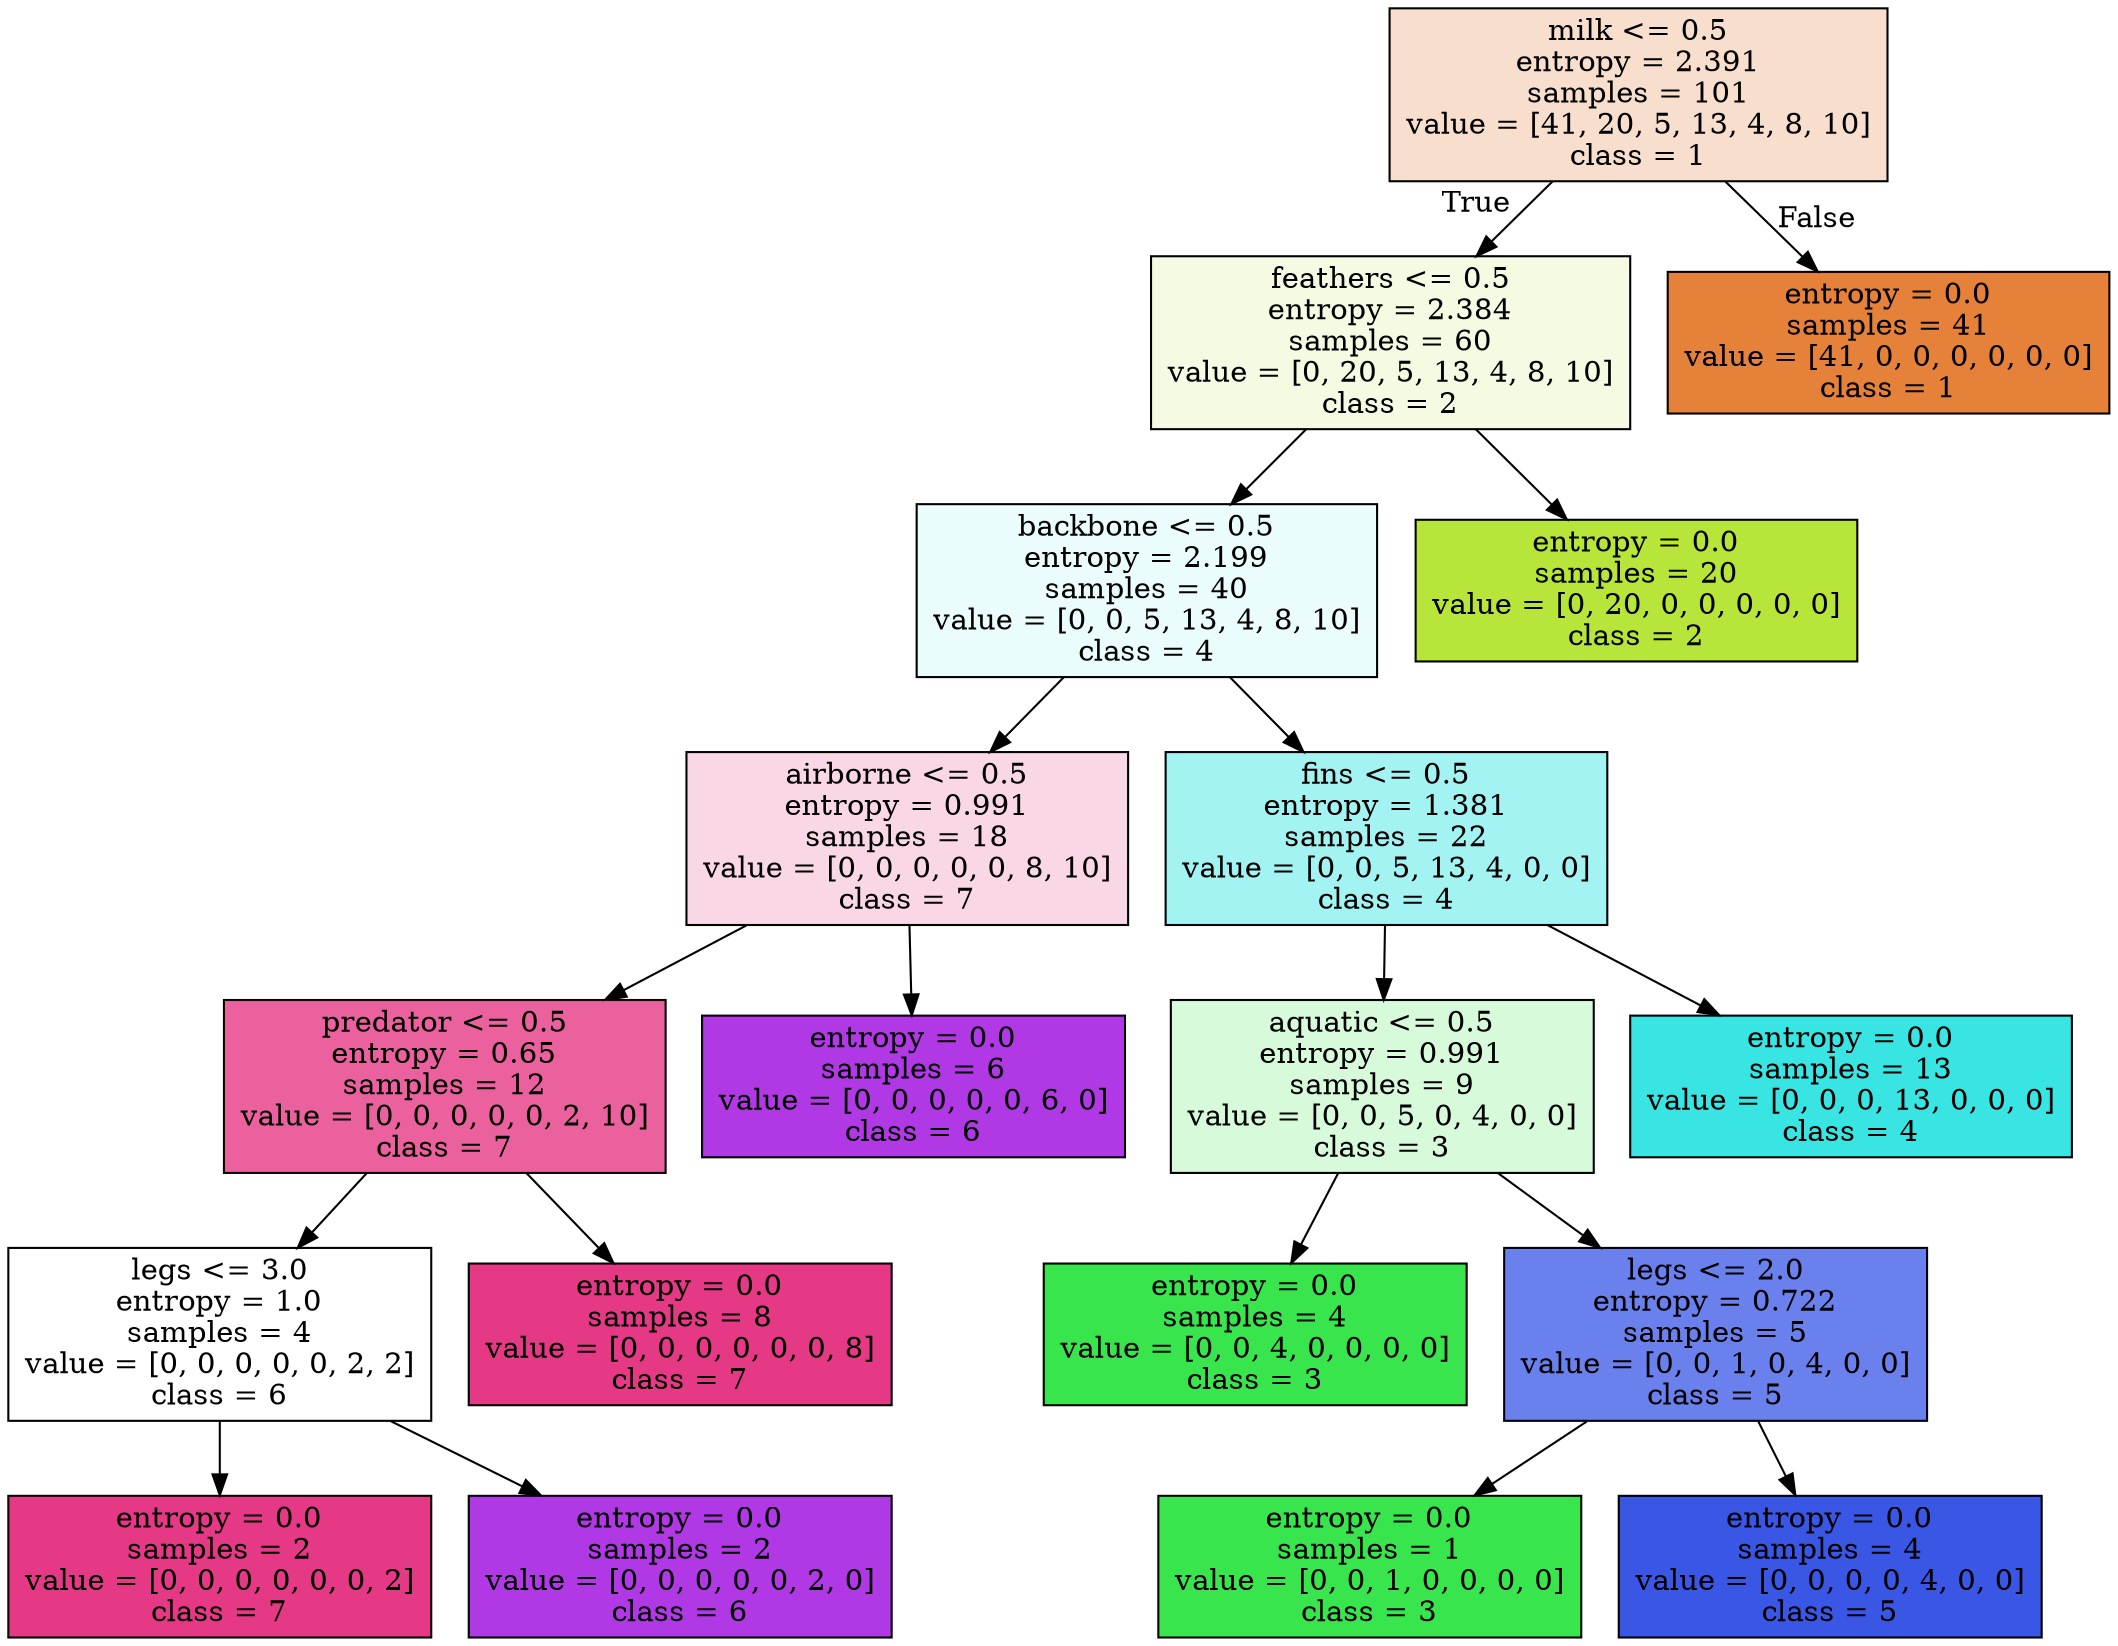 digraph Tree {
node [shape=box, style="filled", color="black"] ;
0 [label="milk <= 0.5\nentropy = 2.391\nsamples = 101\nvalue = [41, 20, 5, 13, 4, 8, 10]\nclass = 1", fillcolor="#f8decc"] ;
1 [label="feathers <= 0.5\nentropy = 2.384\nsamples = 60\nvalue = [0, 20, 5, 13, 4, 8, 10]\nclass = 2", fillcolor="#f4fbe2"] ;
0 -> 1 [labeldistance=2.5, labelangle=45, headlabel="True"] ;
2 [label="backbone <= 0.5\nentropy = 2.199\nsamples = 40\nvalue = [0, 0, 5, 13, 4, 8, 10]\nclass = 4", fillcolor="#ebfcfc"] ;
1 -> 2 ;
3 [label="airborne <= 0.5\nentropy = 0.991\nsamples = 18\nvalue = [0, 0, 0, 0, 0, 8, 10]\nclass = 7", fillcolor="#fad7e7"] ;
2 -> 3 ;
4 [label="predator <= 0.5\nentropy = 0.65\nsamples = 12\nvalue = [0, 0, 0, 0, 0, 2, 10]\nclass = 7", fillcolor="#ea619e"] ;
3 -> 4 ;
5 [label="legs <= 3.0\nentropy = 1.0\nsamples = 4\nvalue = [0, 0, 0, 0, 0, 2, 2]\nclass = 6", fillcolor="#ffffff"] ;
4 -> 5 ;
6 [label="entropy = 0.0\nsamples = 2\nvalue = [0, 0, 0, 0, 0, 0, 2]\nclass = 7", fillcolor="#e53986"] ;
5 -> 6 ;
7 [label="entropy = 0.0\nsamples = 2\nvalue = [0, 0, 0, 0, 0, 2, 0]\nclass = 6", fillcolor="#b139e5"] ;
5 -> 7 ;
8 [label="entropy = 0.0\nsamples = 8\nvalue = [0, 0, 0, 0, 0, 0, 8]\nclass = 7", fillcolor="#e53986"] ;
4 -> 8 ;
9 [label="entropy = 0.0\nsamples = 6\nvalue = [0, 0, 0, 0, 0, 6, 0]\nclass = 6", fillcolor="#b139e5"] ;
3 -> 9 ;
10 [label="fins <= 0.5\nentropy = 1.381\nsamples = 22\nvalue = [0, 0, 5, 13, 4, 0, 0]\nclass = 4", fillcolor="#a2f3f1"] ;
2 -> 10 ;
11 [label="aquatic <= 0.5\nentropy = 0.991\nsamples = 9\nvalue = [0, 0, 5, 0, 4, 0, 0]\nclass = 3", fillcolor="#d7fadb"] ;
10 -> 11 ;
12 [label="entropy = 0.0\nsamples = 4\nvalue = [0, 0, 4, 0, 0, 0, 0]\nclass = 3", fillcolor="#39e54d"] ;
11 -> 12 ;
13 [label="legs <= 2.0\nentropy = 0.722\nsamples = 5\nvalue = [0, 0, 1, 0, 4, 0, 0]\nclass = 5", fillcolor="#6a80ec"] ;
11 -> 13 ;
14 [label="entropy = 0.0\nsamples = 1\nvalue = [0, 0, 1, 0, 0, 0, 0]\nclass = 3", fillcolor="#39e54d"] ;
13 -> 14 ;
15 [label="entropy = 0.0\nsamples = 4\nvalue = [0, 0, 0, 0, 4, 0, 0]\nclass = 5", fillcolor="#3956e5"] ;
13 -> 15 ;
16 [label="entropy = 0.0\nsamples = 13\nvalue = [0, 0, 0, 13, 0, 0, 0]\nclass = 4", fillcolor="#39e5e2"] ;
10 -> 16 ;
17 [label="entropy = 0.0\nsamples = 20\nvalue = [0, 20, 0, 0, 0, 0, 0]\nclass = 2", fillcolor="#b7e539"] ;
1 -> 17 ;
18 [label="entropy = 0.0\nsamples = 41\nvalue = [41, 0, 0, 0, 0, 0, 0]\nclass = 1", fillcolor="#e58139"] ;
0 -> 18 [labeldistance=2.5, labelangle=-45, headlabel="False"] ;
}